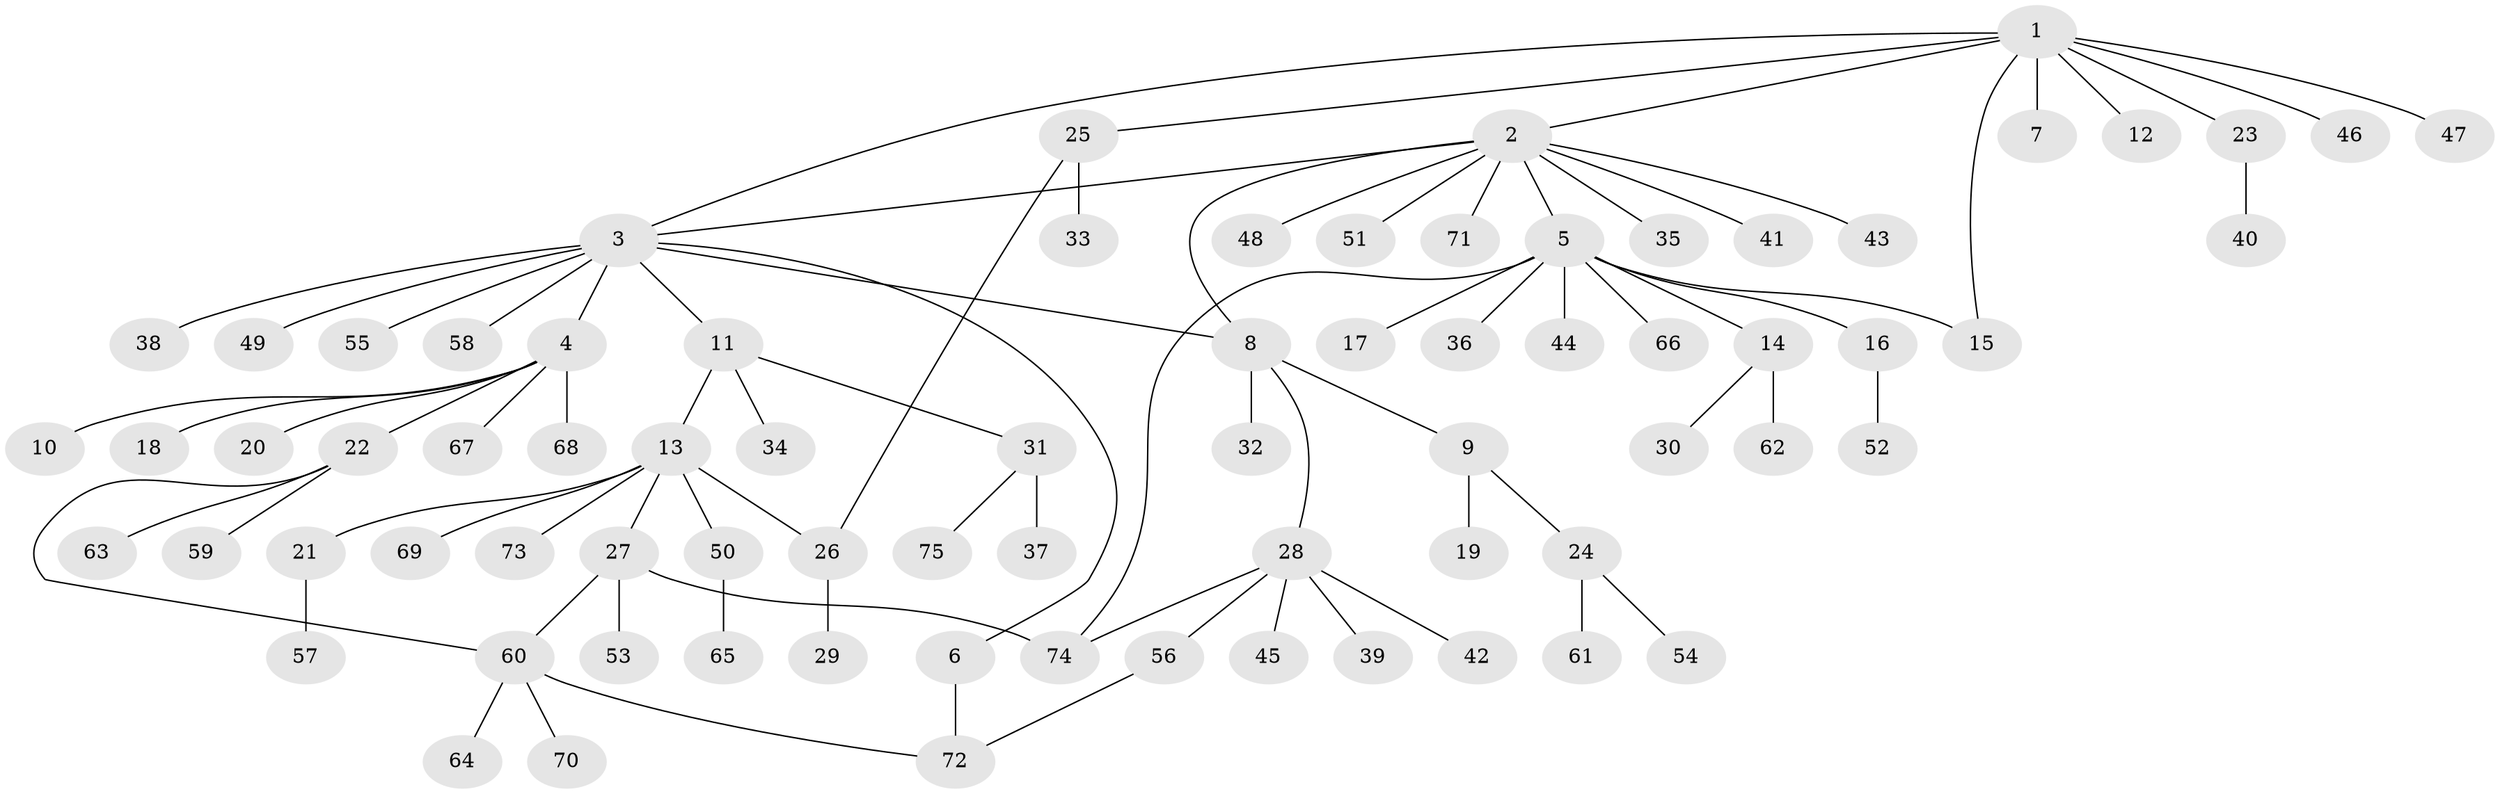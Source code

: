// Generated by graph-tools (version 1.1) at 2025/49/03/09/25 03:49:47]
// undirected, 75 vertices, 83 edges
graph export_dot {
graph [start="1"]
  node [color=gray90,style=filled];
  1;
  2;
  3;
  4;
  5;
  6;
  7;
  8;
  9;
  10;
  11;
  12;
  13;
  14;
  15;
  16;
  17;
  18;
  19;
  20;
  21;
  22;
  23;
  24;
  25;
  26;
  27;
  28;
  29;
  30;
  31;
  32;
  33;
  34;
  35;
  36;
  37;
  38;
  39;
  40;
  41;
  42;
  43;
  44;
  45;
  46;
  47;
  48;
  49;
  50;
  51;
  52;
  53;
  54;
  55;
  56;
  57;
  58;
  59;
  60;
  61;
  62;
  63;
  64;
  65;
  66;
  67;
  68;
  69;
  70;
  71;
  72;
  73;
  74;
  75;
  1 -- 2;
  1 -- 3;
  1 -- 7;
  1 -- 12;
  1 -- 15;
  1 -- 23;
  1 -- 25;
  1 -- 46;
  1 -- 47;
  2 -- 3;
  2 -- 5;
  2 -- 8;
  2 -- 35;
  2 -- 41;
  2 -- 43;
  2 -- 48;
  2 -- 51;
  2 -- 71;
  3 -- 4;
  3 -- 6;
  3 -- 8;
  3 -- 11;
  3 -- 38;
  3 -- 49;
  3 -- 55;
  3 -- 58;
  4 -- 10;
  4 -- 18;
  4 -- 20;
  4 -- 22;
  4 -- 67;
  4 -- 68;
  5 -- 14;
  5 -- 15;
  5 -- 16;
  5 -- 17;
  5 -- 36;
  5 -- 44;
  5 -- 66;
  5 -- 74;
  6 -- 72;
  8 -- 9;
  8 -- 28;
  8 -- 32;
  9 -- 19;
  9 -- 24;
  11 -- 13;
  11 -- 31;
  11 -- 34;
  13 -- 21;
  13 -- 26;
  13 -- 27;
  13 -- 50;
  13 -- 69;
  13 -- 73;
  14 -- 30;
  14 -- 62;
  16 -- 52;
  21 -- 57;
  22 -- 59;
  22 -- 60;
  22 -- 63;
  23 -- 40;
  24 -- 54;
  24 -- 61;
  25 -- 26;
  25 -- 33;
  26 -- 29;
  27 -- 53;
  27 -- 60;
  27 -- 74;
  28 -- 39;
  28 -- 42;
  28 -- 45;
  28 -- 56;
  28 -- 74;
  31 -- 37;
  31 -- 75;
  50 -- 65;
  56 -- 72;
  60 -- 64;
  60 -- 70;
  60 -- 72;
}
